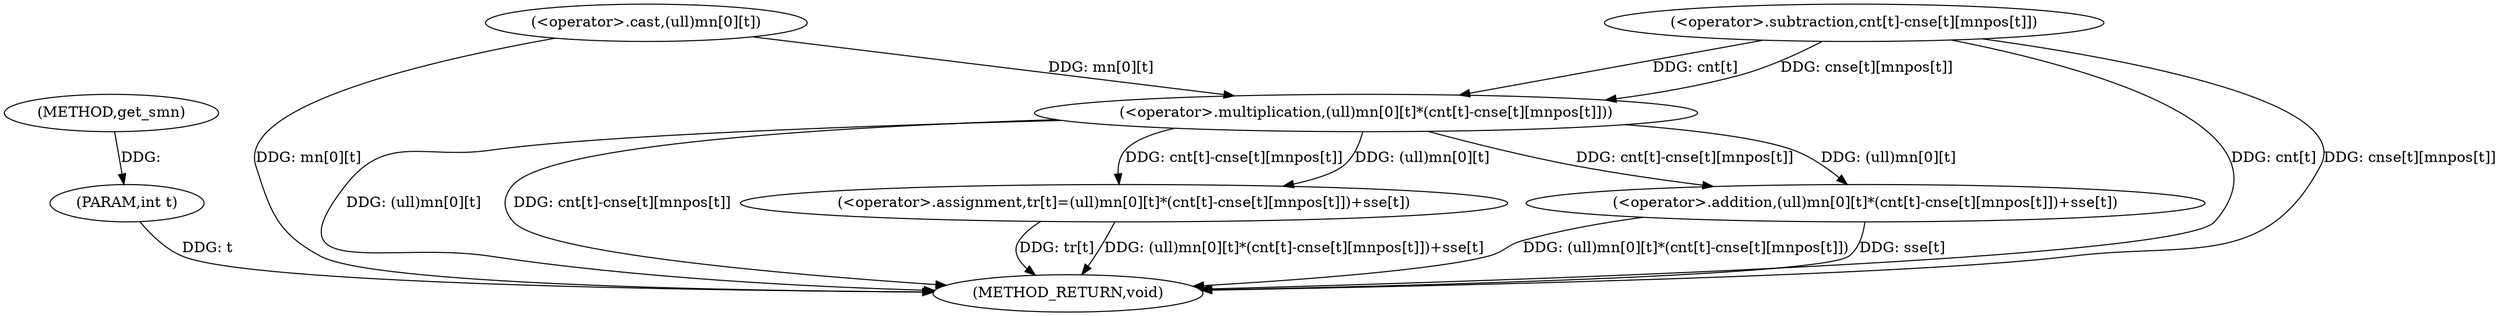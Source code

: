 digraph "get_smn" {  
"1000474" [label = "(METHOD,get_smn)" ]
"1000504" [label = "(METHOD_RETURN,void)" ]
"1000475" [label = "(PARAM,int t)" ]
"1000477" [label = "(<operator>.assignment,tr[t]=(ull)mn[0][t]*(cnt[t]-cnse[t][mnpos[t]])+sse[t])" ]
"1000481" [label = "(<operator>.addition,(ull)mn[0][t]*(cnt[t]-cnse[t][mnpos[t]])+sse[t])" ]
"1000482" [label = "(<operator>.multiplication,(ull)mn[0][t]*(cnt[t]-cnse[t][mnpos[t]]))" ]
"1000483" [label = "(<operator>.cast,(ull)mn[0][t])" ]
"1000490" [label = "(<operator>.subtraction,cnt[t]-cnse[t][mnpos[t]])" ]
  "1000475" -> "1000504"  [ label = "DDG: t"] 
  "1000477" -> "1000504"  [ label = "DDG: tr[t]"] 
  "1000483" -> "1000504"  [ label = "DDG: mn[0][t]"] 
  "1000482" -> "1000504"  [ label = "DDG: (ull)mn[0][t]"] 
  "1000490" -> "1000504"  [ label = "DDG: cnt[t]"] 
  "1000490" -> "1000504"  [ label = "DDG: cnse[t][mnpos[t]]"] 
  "1000482" -> "1000504"  [ label = "DDG: cnt[t]-cnse[t][mnpos[t]]"] 
  "1000481" -> "1000504"  [ label = "DDG: (ull)mn[0][t]*(cnt[t]-cnse[t][mnpos[t]])"] 
  "1000481" -> "1000504"  [ label = "DDG: sse[t]"] 
  "1000477" -> "1000504"  [ label = "DDG: (ull)mn[0][t]*(cnt[t]-cnse[t][mnpos[t]])+sse[t]"] 
  "1000474" -> "1000475"  [ label = "DDG: "] 
  "1000482" -> "1000477"  [ label = "DDG: cnt[t]-cnse[t][mnpos[t]]"] 
  "1000482" -> "1000477"  [ label = "DDG: (ull)mn[0][t]"] 
  "1000482" -> "1000481"  [ label = "DDG: cnt[t]-cnse[t][mnpos[t]]"] 
  "1000482" -> "1000481"  [ label = "DDG: (ull)mn[0][t]"] 
  "1000483" -> "1000482"  [ label = "DDG: mn[0][t]"] 
  "1000490" -> "1000482"  [ label = "DDG: cnt[t]"] 
  "1000490" -> "1000482"  [ label = "DDG: cnse[t][mnpos[t]]"] 
}
